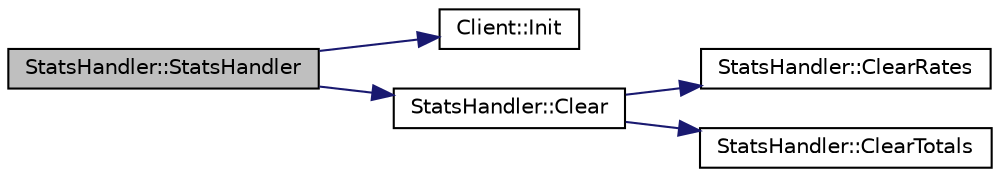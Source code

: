 digraph "StatsHandler::StatsHandler"
{
  edge [fontname="Helvetica",fontsize="10",labelfontname="Helvetica",labelfontsize="10"];
  node [fontname="Helvetica",fontsize="10",shape=record];
  rankdir="LR";
  Node1 [label="StatsHandler::StatsHandler",height=0.2,width=0.4,color="black", fillcolor="grey75", style="filled", fontcolor="black"];
  Node1 -> Node2 [color="midnightblue",fontsize="10",style="solid",fontname="Helvetica"];
  Node2 [label="Client::Init",height=0.2,width=0.4,color="black", fillcolor="white", style="filled",URL="$d3/d7a/class_client.html#af3ae3362b6d1a2208a996be5d9d9179e"];
  Node1 -> Node3 [color="midnightblue",fontsize="10",style="solid",fontname="Helvetica"];
  Node3 [label="StatsHandler::Clear",height=0.2,width=0.4,color="black", fillcolor="white", style="filled",URL="$d2/d58/class_stats_handler.html#a409f63879ca1c7b9d12184d07703b9c8",tooltip="Clear the stats. "];
  Node3 -> Node4 [color="midnightblue",fontsize="10",style="solid",fontname="Helvetica"];
  Node4 [label="StatsHandler::ClearRates",height=0.2,width=0.4,color="black", fillcolor="white", style="filled",URL="$d2/d58/class_stats_handler.html#afb61bd932e6d4350a9e6fa36526deb52"];
  Node3 -> Node5 [color="midnightblue",fontsize="10",style="solid",fontname="Helvetica"];
  Node5 [label="StatsHandler::ClearTotals",height=0.2,width=0.4,color="black", fillcolor="white", style="filled",URL="$d2/d58/class_stats_handler.html#a01df5186e4927be0fed832c48dd746d0"];
}
